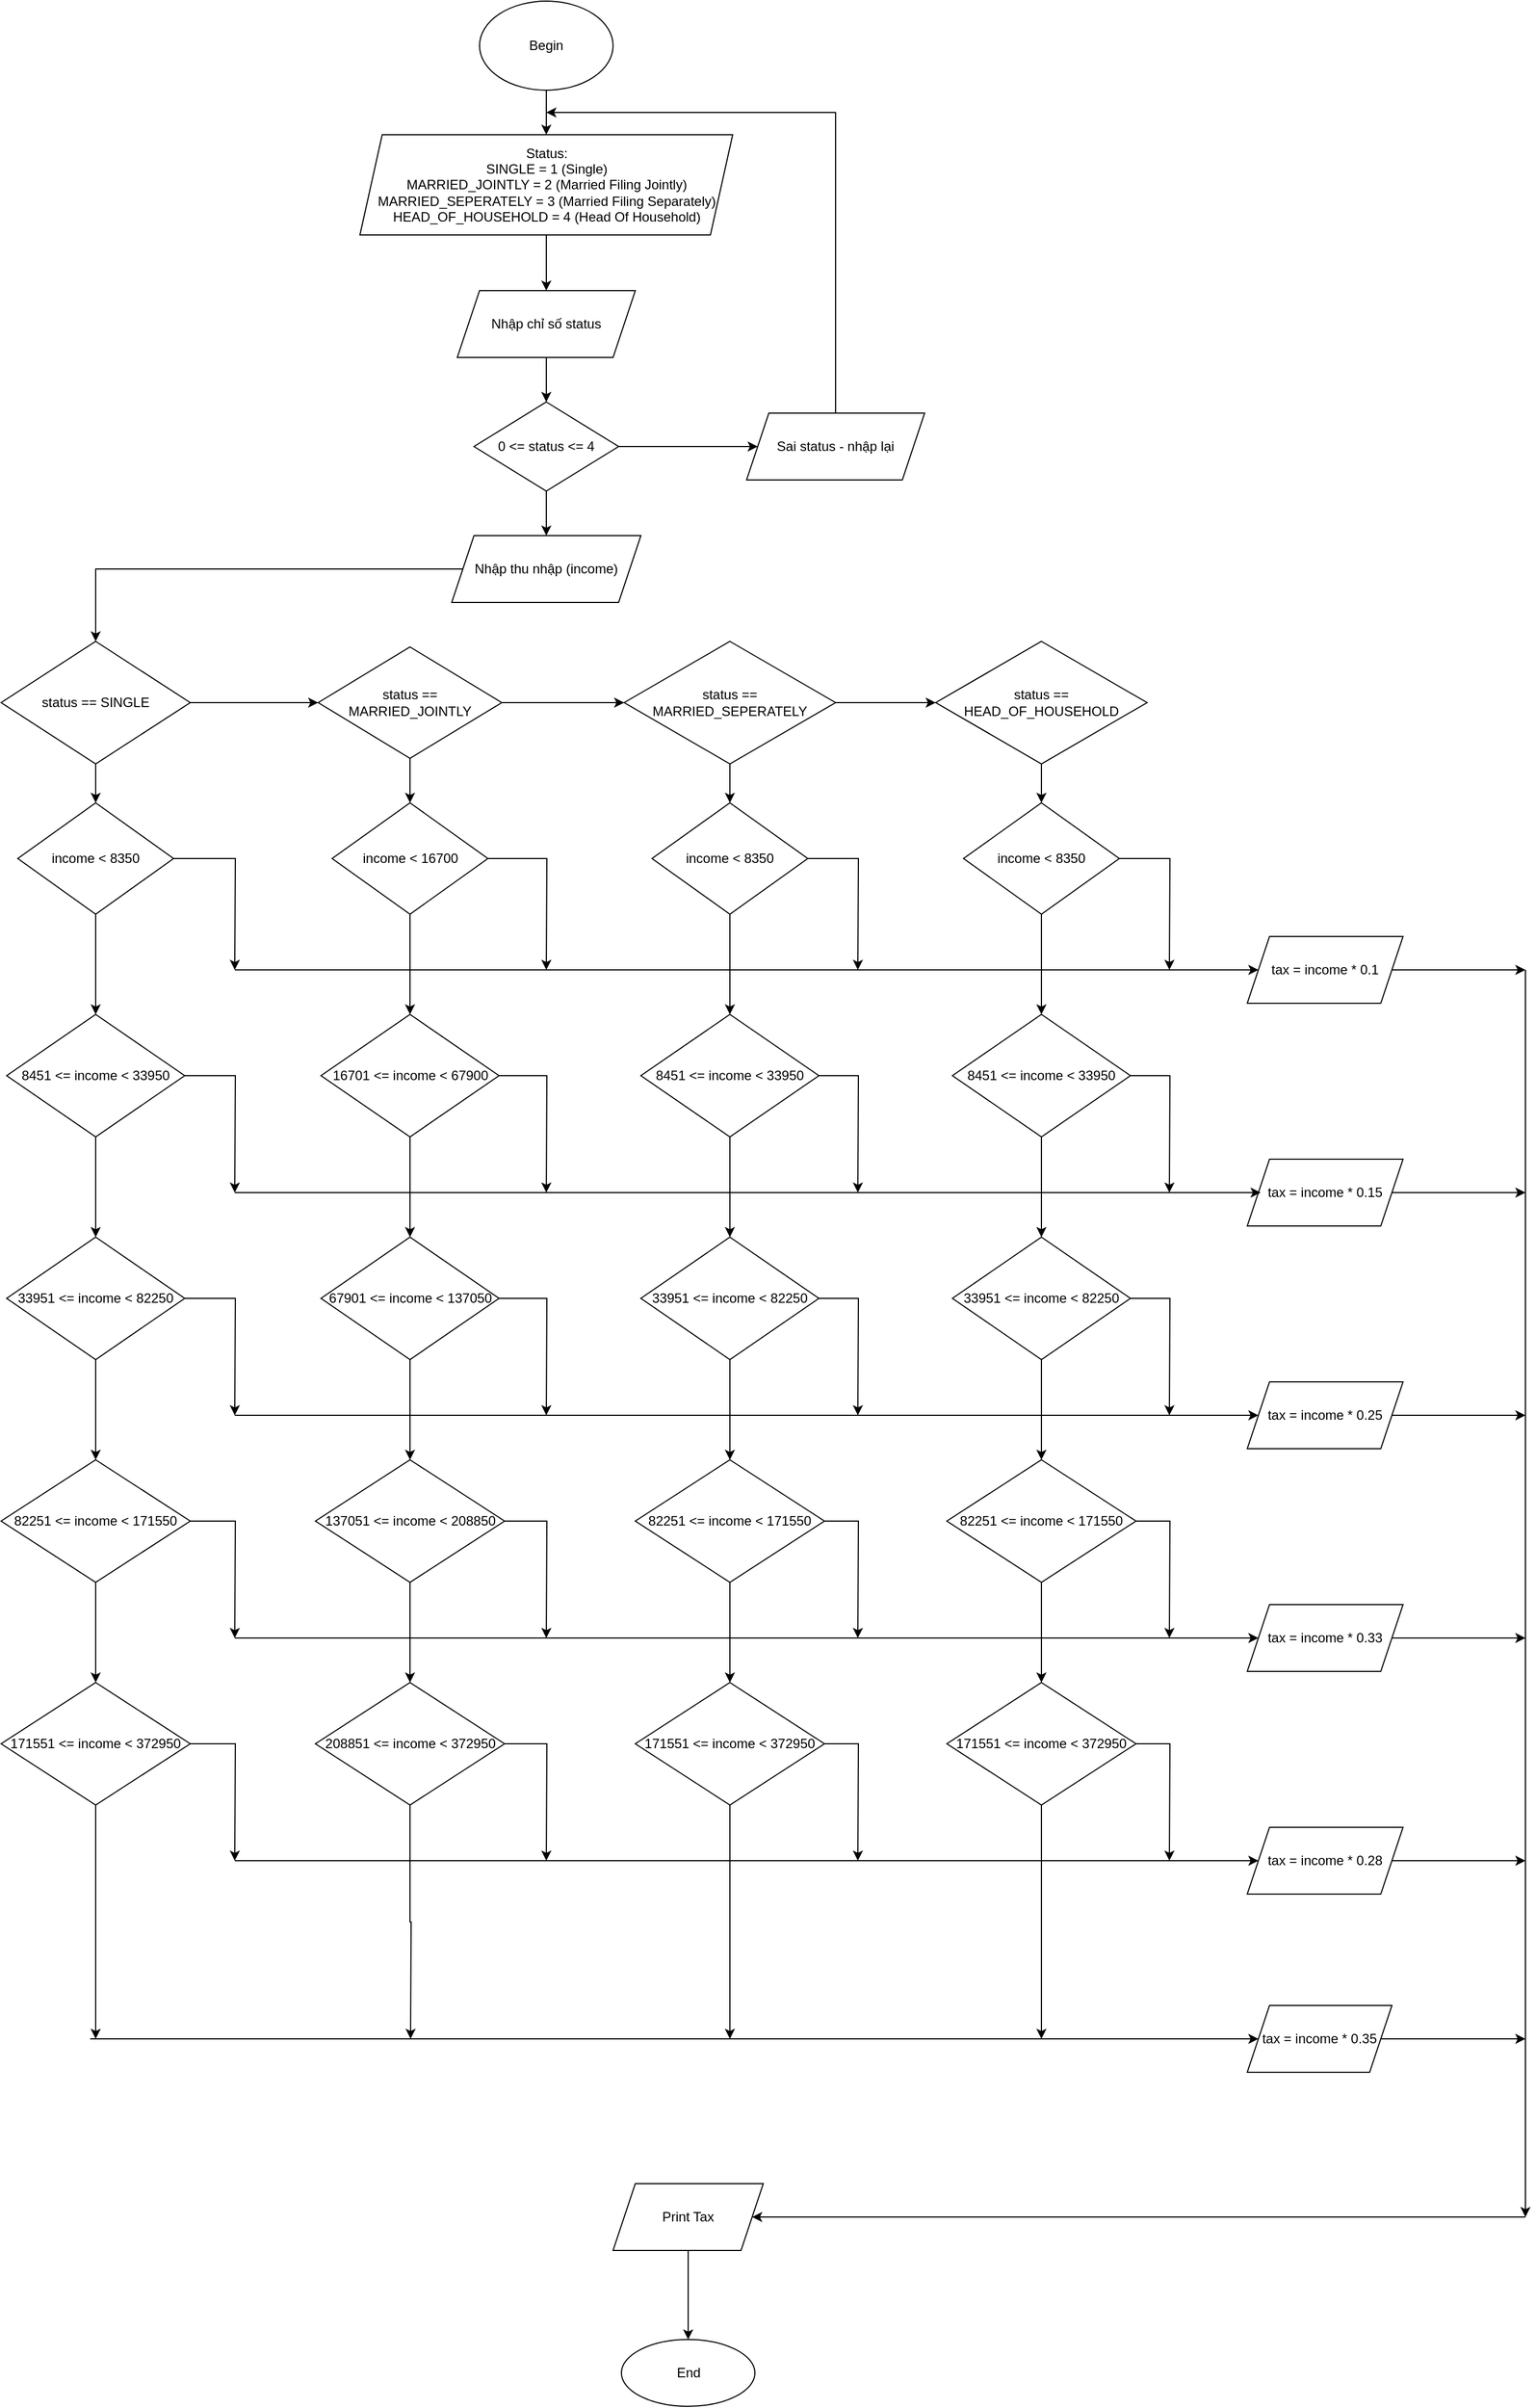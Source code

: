 <mxfile version="15.2.7" type="github">
  <diagram id="C5RBs43oDa-KdzZeNtuy" name="Page-1">
    <mxGraphModel dx="750" dy="317" grid="1" gridSize="10" guides="1" tooltips="1" connect="1" arrows="1" fold="1" page="1" pageScale="1" pageWidth="1169" pageHeight="1654" math="0" shadow="0">
      <root>
        <mxCell id="WIyWlLk6GJQsqaUBKTNV-0" />
        <mxCell id="WIyWlLk6GJQsqaUBKTNV-1" parent="WIyWlLk6GJQsqaUBKTNV-0" />
        <mxCell id="ckWN-J3O00ycEV46TAen-2" style="edgeStyle=orthogonalEdgeStyle;rounded=0;orthogonalLoop=1;jettySize=auto;html=1;entryX=0.5;entryY=0;entryDx=0;entryDy=0;" edge="1" parent="WIyWlLk6GJQsqaUBKTNV-1" source="ckWN-J3O00ycEV46TAen-0" target="ckWN-J3O00ycEV46TAen-1">
          <mxGeometry relative="1" as="geometry" />
        </mxCell>
        <mxCell id="ckWN-J3O00ycEV46TAen-0" value="Begin" style="ellipse;whiteSpace=wrap;html=1;" vertex="1" parent="WIyWlLk6GJQsqaUBKTNV-1">
          <mxGeometry x="500" y="10" width="120" height="80" as="geometry" />
        </mxCell>
        <mxCell id="ckWN-J3O00ycEV46TAen-4" style="edgeStyle=orthogonalEdgeStyle;rounded=0;orthogonalLoop=1;jettySize=auto;html=1;entryX=0.5;entryY=0;entryDx=0;entryDy=0;" edge="1" parent="WIyWlLk6GJQsqaUBKTNV-1" source="ckWN-J3O00ycEV46TAen-1" target="ckWN-J3O00ycEV46TAen-3">
          <mxGeometry relative="1" as="geometry" />
        </mxCell>
        <mxCell id="ckWN-J3O00ycEV46TAen-1" value="Status:&lt;br&gt;SINGLE = 1 (Single)&lt;br&gt;MARRIED_JOINTLY = 2 (Married Filing Jointly)&lt;br&gt;MARRIED_SEPERATELY = 3 (Married Filing Separately)&lt;br&gt;HEAD_OF_HOUSEHOLD = 4 (Head Of Household)" style="shape=parallelogram;perimeter=parallelogramPerimeter;whiteSpace=wrap;html=1;fixedSize=1;" vertex="1" parent="WIyWlLk6GJQsqaUBKTNV-1">
          <mxGeometry x="392.5" y="130" width="335" height="90" as="geometry" />
        </mxCell>
        <mxCell id="ckWN-J3O00ycEV46TAen-6" style="edgeStyle=orthogonalEdgeStyle;rounded=0;orthogonalLoop=1;jettySize=auto;html=1;entryX=0.5;entryY=0;entryDx=0;entryDy=0;" edge="1" parent="WIyWlLk6GJQsqaUBKTNV-1" source="ckWN-J3O00ycEV46TAen-3" target="ckWN-J3O00ycEV46TAen-5">
          <mxGeometry relative="1" as="geometry" />
        </mxCell>
        <mxCell id="ckWN-J3O00ycEV46TAen-3" value="Nhập chỉ số status" style="shape=parallelogram;perimeter=parallelogramPerimeter;whiteSpace=wrap;html=1;fixedSize=1;" vertex="1" parent="WIyWlLk6GJQsqaUBKTNV-1">
          <mxGeometry x="480" y="270" width="160" height="60" as="geometry" />
        </mxCell>
        <mxCell id="ckWN-J3O00ycEV46TAen-8" style="edgeStyle=orthogonalEdgeStyle;rounded=0;orthogonalLoop=1;jettySize=auto;html=1;" edge="1" parent="WIyWlLk6GJQsqaUBKTNV-1" source="ckWN-J3O00ycEV46TAen-5" target="ckWN-J3O00ycEV46TAen-7">
          <mxGeometry relative="1" as="geometry" />
        </mxCell>
        <mxCell id="ckWN-J3O00ycEV46TAen-11" style="edgeStyle=orthogonalEdgeStyle;rounded=0;orthogonalLoop=1;jettySize=auto;html=1;entryX=0.5;entryY=0;entryDx=0;entryDy=0;" edge="1" parent="WIyWlLk6GJQsqaUBKTNV-1" source="ckWN-J3O00ycEV46TAen-5" target="ckWN-J3O00ycEV46TAen-10">
          <mxGeometry relative="1" as="geometry" />
        </mxCell>
        <mxCell id="ckWN-J3O00ycEV46TAen-5" value="0 &amp;lt;= status &amp;lt;= 4" style="rhombus;whiteSpace=wrap;html=1;" vertex="1" parent="WIyWlLk6GJQsqaUBKTNV-1">
          <mxGeometry x="495" y="370" width="130" height="80" as="geometry" />
        </mxCell>
        <mxCell id="ckWN-J3O00ycEV46TAen-9" style="edgeStyle=orthogonalEdgeStyle;rounded=0;orthogonalLoop=1;jettySize=auto;html=1;" edge="1" parent="WIyWlLk6GJQsqaUBKTNV-1" source="ckWN-J3O00ycEV46TAen-7">
          <mxGeometry relative="1" as="geometry">
            <mxPoint x="560" y="110" as="targetPoint" />
            <Array as="points">
              <mxPoint x="820" y="110" />
            </Array>
          </mxGeometry>
        </mxCell>
        <mxCell id="ckWN-J3O00ycEV46TAen-7" value="Sai status - nhập lại" style="shape=parallelogram;perimeter=parallelogramPerimeter;whiteSpace=wrap;html=1;fixedSize=1;" vertex="1" parent="WIyWlLk6GJQsqaUBKTNV-1">
          <mxGeometry x="740" y="380" width="160" height="60" as="geometry" />
        </mxCell>
        <mxCell id="ckWN-J3O00ycEV46TAen-13" style="edgeStyle=orthogonalEdgeStyle;rounded=0;orthogonalLoop=1;jettySize=auto;html=1;entryX=0.5;entryY=0;entryDx=0;entryDy=0;" edge="1" parent="WIyWlLk6GJQsqaUBKTNV-1" source="ckWN-J3O00ycEV46TAen-10" target="ckWN-J3O00ycEV46TAen-12">
          <mxGeometry relative="1" as="geometry" />
        </mxCell>
        <mxCell id="ckWN-J3O00ycEV46TAen-10" value="Nhập thu nhập (income)" style="shape=parallelogram;perimeter=parallelogramPerimeter;whiteSpace=wrap;html=1;fixedSize=1;" vertex="1" parent="WIyWlLk6GJQsqaUBKTNV-1">
          <mxGeometry x="475" y="490" width="170" height="60" as="geometry" />
        </mxCell>
        <mxCell id="ckWN-J3O00ycEV46TAen-63" style="edgeStyle=orthogonalEdgeStyle;rounded=0;orthogonalLoop=1;jettySize=auto;html=1;" edge="1" parent="WIyWlLk6GJQsqaUBKTNV-1" source="ckWN-J3O00ycEV46TAen-12" target="ckWN-J3O00ycEV46TAen-51">
          <mxGeometry relative="1" as="geometry" />
        </mxCell>
        <mxCell id="ckWN-J3O00ycEV46TAen-66" style="edgeStyle=orthogonalEdgeStyle;rounded=0;orthogonalLoop=1;jettySize=auto;html=1;entryX=0.5;entryY=0;entryDx=0;entryDy=0;" edge="1" parent="WIyWlLk6GJQsqaUBKTNV-1" source="ckWN-J3O00ycEV46TAen-12" target="ckWN-J3O00ycEV46TAen-14">
          <mxGeometry relative="1" as="geometry" />
        </mxCell>
        <mxCell id="ckWN-J3O00ycEV46TAen-12" value="status == SINGLE" style="rhombus;whiteSpace=wrap;html=1;" vertex="1" parent="WIyWlLk6GJQsqaUBKTNV-1">
          <mxGeometry x="70" y="585" width="170" height="110" as="geometry" />
        </mxCell>
        <mxCell id="ckWN-J3O00ycEV46TAen-70" style="edgeStyle=orthogonalEdgeStyle;rounded=0;orthogonalLoop=1;jettySize=auto;html=1;" edge="1" parent="WIyWlLk6GJQsqaUBKTNV-1" source="ckWN-J3O00ycEV46TAen-14">
          <mxGeometry relative="1" as="geometry">
            <mxPoint x="280" y="880" as="targetPoint" />
          </mxGeometry>
        </mxCell>
        <mxCell id="ckWN-J3O00ycEV46TAen-75" style="edgeStyle=orthogonalEdgeStyle;rounded=0;orthogonalLoop=1;jettySize=auto;html=1;entryX=0.5;entryY=0;entryDx=0;entryDy=0;" edge="1" parent="WIyWlLk6GJQsqaUBKTNV-1" source="ckWN-J3O00ycEV46TAen-14" target="ckWN-J3O00ycEV46TAen-19">
          <mxGeometry relative="1" as="geometry" />
        </mxCell>
        <mxCell id="ckWN-J3O00ycEV46TAen-14" value="income &amp;lt; 8350" style="rhombus;whiteSpace=wrap;html=1;" vertex="1" parent="WIyWlLk6GJQsqaUBKTNV-1">
          <mxGeometry x="85" y="730" width="140" height="100" as="geometry" />
        </mxCell>
        <mxCell id="ckWN-J3O00ycEV46TAen-118" style="edgeStyle=orthogonalEdgeStyle;rounded=0;orthogonalLoop=1;jettySize=auto;html=1;" edge="1" parent="WIyWlLk6GJQsqaUBKTNV-1" source="ckWN-J3O00ycEV46TAen-16">
          <mxGeometry relative="1" as="geometry">
            <mxPoint x="1440" y="880" as="targetPoint" />
          </mxGeometry>
        </mxCell>
        <mxCell id="ckWN-J3O00ycEV46TAen-16" value="tax = income * 0.1" style="shape=parallelogram;perimeter=parallelogramPerimeter;whiteSpace=wrap;html=1;fixedSize=1;" vertex="1" parent="WIyWlLk6GJQsqaUBKTNV-1">
          <mxGeometry x="1190" y="850" width="140" height="60" as="geometry" />
        </mxCell>
        <mxCell id="ckWN-J3O00ycEV46TAen-79" style="edgeStyle=orthogonalEdgeStyle;rounded=0;orthogonalLoop=1;jettySize=auto;html=1;" edge="1" parent="WIyWlLk6GJQsqaUBKTNV-1" source="ckWN-J3O00ycEV46TAen-19">
          <mxGeometry relative="1" as="geometry">
            <mxPoint x="280" y="1080" as="targetPoint" />
          </mxGeometry>
        </mxCell>
        <mxCell id="ckWN-J3O00ycEV46TAen-84" style="edgeStyle=orthogonalEdgeStyle;rounded=0;orthogonalLoop=1;jettySize=auto;html=1;" edge="1" parent="WIyWlLk6GJQsqaUBKTNV-1" source="ckWN-J3O00ycEV46TAen-19" target="ckWN-J3O00ycEV46TAen-22">
          <mxGeometry relative="1" as="geometry" />
        </mxCell>
        <mxCell id="ckWN-J3O00ycEV46TAen-19" value="8451 &amp;lt;= income &amp;lt; 33950" style="rhombus;whiteSpace=wrap;html=1;" vertex="1" parent="WIyWlLk6GJQsqaUBKTNV-1">
          <mxGeometry x="75" y="920" width="160" height="110" as="geometry" />
        </mxCell>
        <mxCell id="ckWN-J3O00ycEV46TAen-119" style="edgeStyle=orthogonalEdgeStyle;rounded=0;orthogonalLoop=1;jettySize=auto;html=1;" edge="1" parent="WIyWlLk6GJQsqaUBKTNV-1" source="ckWN-J3O00ycEV46TAen-20">
          <mxGeometry relative="1" as="geometry">
            <mxPoint x="1440" y="1080" as="targetPoint" />
          </mxGeometry>
        </mxCell>
        <mxCell id="ckWN-J3O00ycEV46TAen-20" value="tax = income * 0.15" style="shape=parallelogram;perimeter=parallelogramPerimeter;whiteSpace=wrap;html=1;fixedSize=1;" vertex="1" parent="WIyWlLk6GJQsqaUBKTNV-1">
          <mxGeometry x="1190" y="1050" width="140" height="60" as="geometry" />
        </mxCell>
        <mxCell id="ckWN-J3O00ycEV46TAen-88" style="edgeStyle=orthogonalEdgeStyle;rounded=0;orthogonalLoop=1;jettySize=auto;html=1;" edge="1" parent="WIyWlLk6GJQsqaUBKTNV-1" source="ckWN-J3O00ycEV46TAen-22">
          <mxGeometry relative="1" as="geometry">
            <mxPoint x="280" y="1280" as="targetPoint" />
          </mxGeometry>
        </mxCell>
        <mxCell id="ckWN-J3O00ycEV46TAen-93" style="edgeStyle=orthogonalEdgeStyle;rounded=0;orthogonalLoop=1;jettySize=auto;html=1;entryX=0.5;entryY=0;entryDx=0;entryDy=0;" edge="1" parent="WIyWlLk6GJQsqaUBKTNV-1" source="ckWN-J3O00ycEV46TAen-22" target="ckWN-J3O00ycEV46TAen-25">
          <mxGeometry relative="1" as="geometry" />
        </mxCell>
        <mxCell id="ckWN-J3O00ycEV46TAen-22" value="33951 &amp;lt;= income &amp;lt; 82250" style="rhombus;whiteSpace=wrap;html=1;" vertex="1" parent="WIyWlLk6GJQsqaUBKTNV-1">
          <mxGeometry x="75" y="1120" width="160" height="110" as="geometry" />
        </mxCell>
        <mxCell id="ckWN-J3O00ycEV46TAen-120" style="edgeStyle=orthogonalEdgeStyle;rounded=0;orthogonalLoop=1;jettySize=auto;html=1;" edge="1" parent="WIyWlLk6GJQsqaUBKTNV-1" source="ckWN-J3O00ycEV46TAen-23">
          <mxGeometry relative="1" as="geometry">
            <mxPoint x="1440" y="1280" as="targetPoint" />
          </mxGeometry>
        </mxCell>
        <mxCell id="ckWN-J3O00ycEV46TAen-23" value="tax = income * 0.25" style="shape=parallelogram;perimeter=parallelogramPerimeter;whiteSpace=wrap;html=1;fixedSize=1;" vertex="1" parent="WIyWlLk6GJQsqaUBKTNV-1">
          <mxGeometry x="1190" y="1250" width="140" height="60" as="geometry" />
        </mxCell>
        <mxCell id="ckWN-J3O00ycEV46TAen-97" style="edgeStyle=orthogonalEdgeStyle;rounded=0;orthogonalLoop=1;jettySize=auto;html=1;" edge="1" parent="WIyWlLk6GJQsqaUBKTNV-1" source="ckWN-J3O00ycEV46TAen-25">
          <mxGeometry relative="1" as="geometry">
            <mxPoint x="280" y="1480" as="targetPoint" />
          </mxGeometry>
        </mxCell>
        <mxCell id="ckWN-J3O00ycEV46TAen-102" style="edgeStyle=orthogonalEdgeStyle;rounded=0;orthogonalLoop=1;jettySize=auto;html=1;entryX=0.5;entryY=0;entryDx=0;entryDy=0;" edge="1" parent="WIyWlLk6GJQsqaUBKTNV-1" source="ckWN-J3O00ycEV46TAen-25" target="ckWN-J3O00ycEV46TAen-28">
          <mxGeometry relative="1" as="geometry" />
        </mxCell>
        <mxCell id="ckWN-J3O00ycEV46TAen-25" value="82251 &amp;lt;= income &amp;lt; 171550" style="rhombus;whiteSpace=wrap;html=1;" vertex="1" parent="WIyWlLk6GJQsqaUBKTNV-1">
          <mxGeometry x="70" y="1320" width="170" height="110" as="geometry" />
        </mxCell>
        <mxCell id="ckWN-J3O00ycEV46TAen-122" style="edgeStyle=orthogonalEdgeStyle;rounded=0;orthogonalLoop=1;jettySize=auto;html=1;" edge="1" parent="WIyWlLk6GJQsqaUBKTNV-1" source="ckWN-J3O00ycEV46TAen-26">
          <mxGeometry relative="1" as="geometry">
            <mxPoint x="1440" y="1680.0" as="targetPoint" />
          </mxGeometry>
        </mxCell>
        <mxCell id="ckWN-J3O00ycEV46TAen-26" value="tax = income * 0.28" style="shape=parallelogram;perimeter=parallelogramPerimeter;whiteSpace=wrap;html=1;fixedSize=1;" vertex="1" parent="WIyWlLk6GJQsqaUBKTNV-1">
          <mxGeometry x="1190" y="1650" width="140" height="60" as="geometry" />
        </mxCell>
        <mxCell id="ckWN-J3O00ycEV46TAen-106" style="edgeStyle=orthogonalEdgeStyle;rounded=0;orthogonalLoop=1;jettySize=auto;html=1;" edge="1" parent="WIyWlLk6GJQsqaUBKTNV-1" source="ckWN-J3O00ycEV46TAen-28">
          <mxGeometry relative="1" as="geometry">
            <mxPoint x="280" y="1680" as="targetPoint" />
          </mxGeometry>
        </mxCell>
        <mxCell id="ckWN-J3O00ycEV46TAen-111" style="edgeStyle=orthogonalEdgeStyle;rounded=0;orthogonalLoop=1;jettySize=auto;html=1;" edge="1" parent="WIyWlLk6GJQsqaUBKTNV-1" source="ckWN-J3O00ycEV46TAen-28">
          <mxGeometry relative="1" as="geometry">
            <mxPoint x="155" y="1840" as="targetPoint" />
          </mxGeometry>
        </mxCell>
        <mxCell id="ckWN-J3O00ycEV46TAen-28" value="171551 &amp;lt;= income &amp;lt; 372950" style="rhombus;whiteSpace=wrap;html=1;" vertex="1" parent="WIyWlLk6GJQsqaUBKTNV-1">
          <mxGeometry x="70" y="1520" width="170" height="110" as="geometry" />
        </mxCell>
        <mxCell id="ckWN-J3O00ycEV46TAen-121" style="edgeStyle=orthogonalEdgeStyle;rounded=0;orthogonalLoop=1;jettySize=auto;html=1;" edge="1" parent="WIyWlLk6GJQsqaUBKTNV-1" source="ckWN-J3O00ycEV46TAen-29">
          <mxGeometry relative="1" as="geometry">
            <mxPoint x="1440" y="1480.0" as="targetPoint" />
          </mxGeometry>
        </mxCell>
        <mxCell id="ckWN-J3O00ycEV46TAen-29" value="tax = income * 0.33" style="shape=parallelogram;perimeter=parallelogramPerimeter;whiteSpace=wrap;html=1;fixedSize=1;" vertex="1" parent="WIyWlLk6GJQsqaUBKTNV-1">
          <mxGeometry x="1190" y="1450" width="140" height="60" as="geometry" />
        </mxCell>
        <mxCell id="ckWN-J3O00ycEV46TAen-125" style="edgeStyle=orthogonalEdgeStyle;rounded=0;orthogonalLoop=1;jettySize=auto;html=1;" edge="1" parent="WIyWlLk6GJQsqaUBKTNV-1" source="ckWN-J3O00ycEV46TAen-37">
          <mxGeometry relative="1" as="geometry">
            <mxPoint x="1440" y="1840" as="targetPoint" />
          </mxGeometry>
        </mxCell>
        <mxCell id="ckWN-J3O00ycEV46TAen-37" value="tax = income * 0.35" style="shape=parallelogram;perimeter=parallelogramPerimeter;whiteSpace=wrap;html=1;fixedSize=1;" vertex="1" parent="WIyWlLk6GJQsqaUBKTNV-1">
          <mxGeometry x="1190" y="1810" width="130" height="60" as="geometry" />
        </mxCell>
        <mxCell id="ckWN-J3O00ycEV46TAen-65" style="edgeStyle=orthogonalEdgeStyle;rounded=0;orthogonalLoop=1;jettySize=auto;html=1;entryX=0;entryY=0.5;entryDx=0;entryDy=0;" edge="1" parent="WIyWlLk6GJQsqaUBKTNV-1" source="ckWN-J3O00ycEV46TAen-39" target="ckWN-J3O00ycEV46TAen-45">
          <mxGeometry relative="1" as="geometry" />
        </mxCell>
        <mxCell id="ckWN-J3O00ycEV46TAen-68" style="edgeStyle=orthogonalEdgeStyle;rounded=0;orthogonalLoop=1;jettySize=auto;html=1;entryX=0.5;entryY=0;entryDx=0;entryDy=0;" edge="1" parent="WIyWlLk6GJQsqaUBKTNV-1" source="ckWN-J3O00ycEV46TAen-39" target="ckWN-J3O00ycEV46TAen-40">
          <mxGeometry relative="1" as="geometry" />
        </mxCell>
        <mxCell id="ckWN-J3O00ycEV46TAen-39" value="status == &lt;br&gt;MARRIED_SEPERATELY" style="rhombus;whiteSpace=wrap;html=1;" vertex="1" parent="WIyWlLk6GJQsqaUBKTNV-1">
          <mxGeometry x="630" y="585" width="190" height="110" as="geometry" />
        </mxCell>
        <mxCell id="ckWN-J3O00ycEV46TAen-72" style="edgeStyle=orthogonalEdgeStyle;rounded=0;orthogonalLoop=1;jettySize=auto;html=1;" edge="1" parent="WIyWlLk6GJQsqaUBKTNV-1" source="ckWN-J3O00ycEV46TAen-40">
          <mxGeometry relative="1" as="geometry">
            <mxPoint x="840" y="880" as="targetPoint" />
          </mxGeometry>
        </mxCell>
        <mxCell id="ckWN-J3O00ycEV46TAen-77" style="edgeStyle=orthogonalEdgeStyle;rounded=0;orthogonalLoop=1;jettySize=auto;html=1;entryX=0.5;entryY=0;entryDx=0;entryDy=0;" edge="1" parent="WIyWlLk6GJQsqaUBKTNV-1" source="ckWN-J3O00ycEV46TAen-40" target="ckWN-J3O00ycEV46TAen-41">
          <mxGeometry relative="1" as="geometry" />
        </mxCell>
        <mxCell id="ckWN-J3O00ycEV46TAen-40" value="income &amp;lt; 8350" style="rhombus;whiteSpace=wrap;html=1;" vertex="1" parent="WIyWlLk6GJQsqaUBKTNV-1">
          <mxGeometry x="655" y="730" width="140" height="100" as="geometry" />
        </mxCell>
        <mxCell id="ckWN-J3O00ycEV46TAen-81" style="edgeStyle=orthogonalEdgeStyle;rounded=0;orthogonalLoop=1;jettySize=auto;html=1;" edge="1" parent="WIyWlLk6GJQsqaUBKTNV-1" source="ckWN-J3O00ycEV46TAen-41">
          <mxGeometry relative="1" as="geometry">
            <mxPoint x="840" y="1080" as="targetPoint" />
          </mxGeometry>
        </mxCell>
        <mxCell id="ckWN-J3O00ycEV46TAen-86" style="edgeStyle=orthogonalEdgeStyle;rounded=0;orthogonalLoop=1;jettySize=auto;html=1;entryX=0.5;entryY=0;entryDx=0;entryDy=0;" edge="1" parent="WIyWlLk6GJQsqaUBKTNV-1" source="ckWN-J3O00ycEV46TAen-41" target="ckWN-J3O00ycEV46TAen-42">
          <mxGeometry relative="1" as="geometry" />
        </mxCell>
        <mxCell id="ckWN-J3O00ycEV46TAen-41" value="8451 &amp;lt;= income &amp;lt; 33950" style="rhombus;whiteSpace=wrap;html=1;" vertex="1" parent="WIyWlLk6GJQsqaUBKTNV-1">
          <mxGeometry x="645" y="920" width="160" height="110" as="geometry" />
        </mxCell>
        <mxCell id="ckWN-J3O00ycEV46TAen-90" style="edgeStyle=orthogonalEdgeStyle;rounded=0;orthogonalLoop=1;jettySize=auto;html=1;" edge="1" parent="WIyWlLk6GJQsqaUBKTNV-1" source="ckWN-J3O00ycEV46TAen-42">
          <mxGeometry relative="1" as="geometry">
            <mxPoint x="840" y="1280" as="targetPoint" />
          </mxGeometry>
        </mxCell>
        <mxCell id="ckWN-J3O00ycEV46TAen-95" style="edgeStyle=orthogonalEdgeStyle;rounded=0;orthogonalLoop=1;jettySize=auto;html=1;entryX=0.5;entryY=0;entryDx=0;entryDy=0;" edge="1" parent="WIyWlLk6GJQsqaUBKTNV-1" source="ckWN-J3O00ycEV46TAen-42" target="ckWN-J3O00ycEV46TAen-43">
          <mxGeometry relative="1" as="geometry" />
        </mxCell>
        <mxCell id="ckWN-J3O00ycEV46TAen-42" value="33951 &amp;lt;= income &amp;lt; 82250" style="rhombus;whiteSpace=wrap;html=1;" vertex="1" parent="WIyWlLk6GJQsqaUBKTNV-1">
          <mxGeometry x="645" y="1120" width="160" height="110" as="geometry" />
        </mxCell>
        <mxCell id="ckWN-J3O00ycEV46TAen-99" style="edgeStyle=orthogonalEdgeStyle;rounded=0;orthogonalLoop=1;jettySize=auto;html=1;" edge="1" parent="WIyWlLk6GJQsqaUBKTNV-1" source="ckWN-J3O00ycEV46TAen-43">
          <mxGeometry relative="1" as="geometry">
            <mxPoint x="840" y="1480" as="targetPoint" />
          </mxGeometry>
        </mxCell>
        <mxCell id="ckWN-J3O00ycEV46TAen-104" style="edgeStyle=orthogonalEdgeStyle;rounded=0;orthogonalLoop=1;jettySize=auto;html=1;" edge="1" parent="WIyWlLk6GJQsqaUBKTNV-1" source="ckWN-J3O00ycEV46TAen-43" target="ckWN-J3O00ycEV46TAen-44">
          <mxGeometry relative="1" as="geometry" />
        </mxCell>
        <mxCell id="ckWN-J3O00ycEV46TAen-43" value="82251 &amp;lt;= income &amp;lt; 171550" style="rhombus;whiteSpace=wrap;html=1;" vertex="1" parent="WIyWlLk6GJQsqaUBKTNV-1">
          <mxGeometry x="640" y="1320" width="170" height="110" as="geometry" />
        </mxCell>
        <mxCell id="ckWN-J3O00ycEV46TAen-108" style="edgeStyle=orthogonalEdgeStyle;rounded=0;orthogonalLoop=1;jettySize=auto;html=1;" edge="1" parent="WIyWlLk6GJQsqaUBKTNV-1" source="ckWN-J3O00ycEV46TAen-44">
          <mxGeometry relative="1" as="geometry">
            <mxPoint x="840" y="1680" as="targetPoint" />
          </mxGeometry>
        </mxCell>
        <mxCell id="ckWN-J3O00ycEV46TAen-114" style="edgeStyle=orthogonalEdgeStyle;rounded=0;orthogonalLoop=1;jettySize=auto;html=1;" edge="1" parent="WIyWlLk6GJQsqaUBKTNV-1" source="ckWN-J3O00ycEV46TAen-44">
          <mxGeometry relative="1" as="geometry">
            <mxPoint x="725" y="1840" as="targetPoint" />
          </mxGeometry>
        </mxCell>
        <mxCell id="ckWN-J3O00ycEV46TAen-44" value="171551 &amp;lt;= income &amp;lt; 372950" style="rhombus;whiteSpace=wrap;html=1;" vertex="1" parent="WIyWlLk6GJQsqaUBKTNV-1">
          <mxGeometry x="640" y="1520" width="170" height="110" as="geometry" />
        </mxCell>
        <mxCell id="ckWN-J3O00ycEV46TAen-69" style="edgeStyle=orthogonalEdgeStyle;rounded=0;orthogonalLoop=1;jettySize=auto;html=1;entryX=0.5;entryY=0;entryDx=0;entryDy=0;" edge="1" parent="WIyWlLk6GJQsqaUBKTNV-1" source="ckWN-J3O00ycEV46TAen-45" target="ckWN-J3O00ycEV46TAen-46">
          <mxGeometry relative="1" as="geometry" />
        </mxCell>
        <mxCell id="ckWN-J3O00ycEV46TAen-45" value="status == &lt;br&gt;HEAD_OF_HOUSEHOLD" style="rhombus;whiteSpace=wrap;html=1;" vertex="1" parent="WIyWlLk6GJQsqaUBKTNV-1">
          <mxGeometry x="910" y="585" width="190" height="110" as="geometry" />
        </mxCell>
        <mxCell id="ckWN-J3O00ycEV46TAen-73" style="edgeStyle=orthogonalEdgeStyle;rounded=0;orthogonalLoop=1;jettySize=auto;html=1;" edge="1" parent="WIyWlLk6GJQsqaUBKTNV-1" source="ckWN-J3O00ycEV46TAen-46">
          <mxGeometry relative="1" as="geometry">
            <mxPoint x="1120" y="880" as="targetPoint" />
          </mxGeometry>
        </mxCell>
        <mxCell id="ckWN-J3O00ycEV46TAen-78" style="edgeStyle=orthogonalEdgeStyle;rounded=0;orthogonalLoop=1;jettySize=auto;html=1;entryX=0.5;entryY=0;entryDx=0;entryDy=0;" edge="1" parent="WIyWlLk6GJQsqaUBKTNV-1" source="ckWN-J3O00ycEV46TAen-46" target="ckWN-J3O00ycEV46TAen-47">
          <mxGeometry relative="1" as="geometry" />
        </mxCell>
        <mxCell id="ckWN-J3O00ycEV46TAen-46" value="income &amp;lt; 8350" style="rhombus;whiteSpace=wrap;html=1;" vertex="1" parent="WIyWlLk6GJQsqaUBKTNV-1">
          <mxGeometry x="935" y="730" width="140" height="100" as="geometry" />
        </mxCell>
        <mxCell id="ckWN-J3O00ycEV46TAen-82" style="edgeStyle=orthogonalEdgeStyle;rounded=0;orthogonalLoop=1;jettySize=auto;html=1;" edge="1" parent="WIyWlLk6GJQsqaUBKTNV-1" source="ckWN-J3O00ycEV46TAen-47">
          <mxGeometry relative="1" as="geometry">
            <mxPoint x="1120" y="1080" as="targetPoint" />
          </mxGeometry>
        </mxCell>
        <mxCell id="ckWN-J3O00ycEV46TAen-87" style="edgeStyle=orthogonalEdgeStyle;rounded=0;orthogonalLoop=1;jettySize=auto;html=1;entryX=0.5;entryY=0;entryDx=0;entryDy=0;" edge="1" parent="WIyWlLk6GJQsqaUBKTNV-1" source="ckWN-J3O00ycEV46TAen-47" target="ckWN-J3O00ycEV46TAen-48">
          <mxGeometry relative="1" as="geometry" />
        </mxCell>
        <mxCell id="ckWN-J3O00ycEV46TAen-47" value="8451 &amp;lt;= income &amp;lt; 33950" style="rhombus;whiteSpace=wrap;html=1;" vertex="1" parent="WIyWlLk6GJQsqaUBKTNV-1">
          <mxGeometry x="925" y="920" width="160" height="110" as="geometry" />
        </mxCell>
        <mxCell id="ckWN-J3O00ycEV46TAen-91" style="edgeStyle=orthogonalEdgeStyle;rounded=0;orthogonalLoop=1;jettySize=auto;html=1;" edge="1" parent="WIyWlLk6GJQsqaUBKTNV-1" source="ckWN-J3O00ycEV46TAen-48">
          <mxGeometry relative="1" as="geometry">
            <mxPoint x="1120" y="1280" as="targetPoint" />
          </mxGeometry>
        </mxCell>
        <mxCell id="ckWN-J3O00ycEV46TAen-96" style="edgeStyle=orthogonalEdgeStyle;rounded=0;orthogonalLoop=1;jettySize=auto;html=1;entryX=0.5;entryY=0;entryDx=0;entryDy=0;" edge="1" parent="WIyWlLk6GJQsqaUBKTNV-1" source="ckWN-J3O00ycEV46TAen-48" target="ckWN-J3O00ycEV46TAen-49">
          <mxGeometry relative="1" as="geometry" />
        </mxCell>
        <mxCell id="ckWN-J3O00ycEV46TAen-48" value="33951 &amp;lt;= income &amp;lt; 82250" style="rhombus;whiteSpace=wrap;html=1;" vertex="1" parent="WIyWlLk6GJQsqaUBKTNV-1">
          <mxGeometry x="925" y="1120" width="160" height="110" as="geometry" />
        </mxCell>
        <mxCell id="ckWN-J3O00ycEV46TAen-100" style="edgeStyle=orthogonalEdgeStyle;rounded=0;orthogonalLoop=1;jettySize=auto;html=1;" edge="1" parent="WIyWlLk6GJQsqaUBKTNV-1" source="ckWN-J3O00ycEV46TAen-49">
          <mxGeometry relative="1" as="geometry">
            <mxPoint x="1120" y="1480" as="targetPoint" />
          </mxGeometry>
        </mxCell>
        <mxCell id="ckWN-J3O00ycEV46TAen-105" style="edgeStyle=orthogonalEdgeStyle;rounded=0;orthogonalLoop=1;jettySize=auto;html=1;entryX=0.5;entryY=0;entryDx=0;entryDy=0;" edge="1" parent="WIyWlLk6GJQsqaUBKTNV-1" source="ckWN-J3O00ycEV46TAen-49" target="ckWN-J3O00ycEV46TAen-50">
          <mxGeometry relative="1" as="geometry" />
        </mxCell>
        <mxCell id="ckWN-J3O00ycEV46TAen-49" value="82251 &amp;lt;= income &amp;lt; 171550" style="rhombus;whiteSpace=wrap;html=1;" vertex="1" parent="WIyWlLk6GJQsqaUBKTNV-1">
          <mxGeometry x="920" y="1320" width="170" height="110" as="geometry" />
        </mxCell>
        <mxCell id="ckWN-J3O00ycEV46TAen-109" style="edgeStyle=orthogonalEdgeStyle;rounded=0;orthogonalLoop=1;jettySize=auto;html=1;" edge="1" parent="WIyWlLk6GJQsqaUBKTNV-1" source="ckWN-J3O00ycEV46TAen-50">
          <mxGeometry relative="1" as="geometry">
            <mxPoint x="1120" y="1680" as="targetPoint" />
          </mxGeometry>
        </mxCell>
        <mxCell id="ckWN-J3O00ycEV46TAen-115" style="edgeStyle=orthogonalEdgeStyle;rounded=0;orthogonalLoop=1;jettySize=auto;html=1;" edge="1" parent="WIyWlLk6GJQsqaUBKTNV-1" source="ckWN-J3O00ycEV46TAen-50">
          <mxGeometry relative="1" as="geometry">
            <mxPoint x="1005" y="1840" as="targetPoint" />
          </mxGeometry>
        </mxCell>
        <mxCell id="ckWN-J3O00ycEV46TAen-50" value="171551 &amp;lt;= income &amp;lt; 372950" style="rhombus;whiteSpace=wrap;html=1;" vertex="1" parent="WIyWlLk6GJQsqaUBKTNV-1">
          <mxGeometry x="920" y="1520" width="170" height="110" as="geometry" />
        </mxCell>
        <mxCell id="ckWN-J3O00ycEV46TAen-64" style="edgeStyle=orthogonalEdgeStyle;rounded=0;orthogonalLoop=1;jettySize=auto;html=1;entryX=0;entryY=0.5;entryDx=0;entryDy=0;" edge="1" parent="WIyWlLk6GJQsqaUBKTNV-1" source="ckWN-J3O00ycEV46TAen-51" target="ckWN-J3O00ycEV46TAen-39">
          <mxGeometry relative="1" as="geometry" />
        </mxCell>
        <mxCell id="ckWN-J3O00ycEV46TAen-67" style="edgeStyle=orthogonalEdgeStyle;rounded=0;orthogonalLoop=1;jettySize=auto;html=1;entryX=0.5;entryY=0;entryDx=0;entryDy=0;" edge="1" parent="WIyWlLk6GJQsqaUBKTNV-1" source="ckWN-J3O00ycEV46TAen-51" target="ckWN-J3O00ycEV46TAen-52">
          <mxGeometry relative="1" as="geometry" />
        </mxCell>
        <mxCell id="ckWN-J3O00ycEV46TAen-51" value="status == MARRIED_JOINTLY" style="rhombus;whiteSpace=wrap;html=1;" vertex="1" parent="WIyWlLk6GJQsqaUBKTNV-1">
          <mxGeometry x="355" y="590" width="165" height="100" as="geometry" />
        </mxCell>
        <mxCell id="ckWN-J3O00ycEV46TAen-71" style="edgeStyle=orthogonalEdgeStyle;rounded=0;orthogonalLoop=1;jettySize=auto;html=1;" edge="1" parent="WIyWlLk6GJQsqaUBKTNV-1" source="ckWN-J3O00ycEV46TAen-52">
          <mxGeometry relative="1" as="geometry">
            <mxPoint x="560" y="880" as="targetPoint" />
          </mxGeometry>
        </mxCell>
        <mxCell id="ckWN-J3O00ycEV46TAen-76" style="edgeStyle=orthogonalEdgeStyle;rounded=0;orthogonalLoop=1;jettySize=auto;html=1;entryX=0.5;entryY=0;entryDx=0;entryDy=0;" edge="1" parent="WIyWlLk6GJQsqaUBKTNV-1" source="ckWN-J3O00ycEV46TAen-52" target="ckWN-J3O00ycEV46TAen-53">
          <mxGeometry relative="1" as="geometry" />
        </mxCell>
        <mxCell id="ckWN-J3O00ycEV46TAen-52" value="income &amp;lt; 16700" style="rhombus;whiteSpace=wrap;html=1;" vertex="1" parent="WIyWlLk6GJQsqaUBKTNV-1">
          <mxGeometry x="367.5" y="730" width="140" height="100" as="geometry" />
        </mxCell>
        <mxCell id="ckWN-J3O00ycEV46TAen-80" style="edgeStyle=orthogonalEdgeStyle;rounded=0;orthogonalLoop=1;jettySize=auto;html=1;" edge="1" parent="WIyWlLk6GJQsqaUBKTNV-1" source="ckWN-J3O00ycEV46TAen-53">
          <mxGeometry relative="1" as="geometry">
            <mxPoint x="560" y="1080" as="targetPoint" />
          </mxGeometry>
        </mxCell>
        <mxCell id="ckWN-J3O00ycEV46TAen-85" style="edgeStyle=orthogonalEdgeStyle;rounded=0;orthogonalLoop=1;jettySize=auto;html=1;" edge="1" parent="WIyWlLk6GJQsqaUBKTNV-1" source="ckWN-J3O00ycEV46TAen-53" target="ckWN-J3O00ycEV46TAen-54">
          <mxGeometry relative="1" as="geometry" />
        </mxCell>
        <mxCell id="ckWN-J3O00ycEV46TAen-53" value="16701 &amp;lt;= income &amp;lt; 67900" style="rhombus;whiteSpace=wrap;html=1;" vertex="1" parent="WIyWlLk6GJQsqaUBKTNV-1">
          <mxGeometry x="357.5" y="920" width="160" height="110" as="geometry" />
        </mxCell>
        <mxCell id="ckWN-J3O00ycEV46TAen-89" style="edgeStyle=orthogonalEdgeStyle;rounded=0;orthogonalLoop=1;jettySize=auto;html=1;" edge="1" parent="WIyWlLk6GJQsqaUBKTNV-1" source="ckWN-J3O00ycEV46TAen-54">
          <mxGeometry relative="1" as="geometry">
            <mxPoint x="560" y="1280" as="targetPoint" />
          </mxGeometry>
        </mxCell>
        <mxCell id="ckWN-J3O00ycEV46TAen-94" style="edgeStyle=orthogonalEdgeStyle;rounded=0;orthogonalLoop=1;jettySize=auto;html=1;entryX=0.5;entryY=0;entryDx=0;entryDy=0;" edge="1" parent="WIyWlLk6GJQsqaUBKTNV-1" source="ckWN-J3O00ycEV46TAen-54" target="ckWN-J3O00ycEV46TAen-55">
          <mxGeometry relative="1" as="geometry" />
        </mxCell>
        <mxCell id="ckWN-J3O00ycEV46TAen-54" value="67901 &amp;lt;= income &amp;lt; 137050" style="rhombus;whiteSpace=wrap;html=1;" vertex="1" parent="WIyWlLk6GJQsqaUBKTNV-1">
          <mxGeometry x="357.5" y="1120" width="160" height="110" as="geometry" />
        </mxCell>
        <mxCell id="ckWN-J3O00ycEV46TAen-98" style="edgeStyle=orthogonalEdgeStyle;rounded=0;orthogonalLoop=1;jettySize=auto;html=1;" edge="1" parent="WIyWlLk6GJQsqaUBKTNV-1" source="ckWN-J3O00ycEV46TAen-55">
          <mxGeometry relative="1" as="geometry">
            <mxPoint x="560" y="1480" as="targetPoint" />
          </mxGeometry>
        </mxCell>
        <mxCell id="ckWN-J3O00ycEV46TAen-103" style="edgeStyle=orthogonalEdgeStyle;rounded=0;orthogonalLoop=1;jettySize=auto;html=1;entryX=0.5;entryY=0;entryDx=0;entryDy=0;" edge="1" parent="WIyWlLk6GJQsqaUBKTNV-1" source="ckWN-J3O00ycEV46TAen-55" target="ckWN-J3O00ycEV46TAen-56">
          <mxGeometry relative="1" as="geometry" />
        </mxCell>
        <mxCell id="ckWN-J3O00ycEV46TAen-55" value="137051 &amp;lt;= income &amp;lt; 208850" style="rhombus;whiteSpace=wrap;html=1;" vertex="1" parent="WIyWlLk6GJQsqaUBKTNV-1">
          <mxGeometry x="352.5" y="1320" width="170" height="110" as="geometry" />
        </mxCell>
        <mxCell id="ckWN-J3O00ycEV46TAen-107" style="edgeStyle=orthogonalEdgeStyle;rounded=0;orthogonalLoop=1;jettySize=auto;html=1;" edge="1" parent="WIyWlLk6GJQsqaUBKTNV-1" source="ckWN-J3O00ycEV46TAen-56">
          <mxGeometry relative="1" as="geometry">
            <mxPoint x="560" y="1680" as="targetPoint" />
          </mxGeometry>
        </mxCell>
        <mxCell id="ckWN-J3O00ycEV46TAen-112" style="edgeStyle=orthogonalEdgeStyle;rounded=0;orthogonalLoop=1;jettySize=auto;html=1;" edge="1" parent="WIyWlLk6GJQsqaUBKTNV-1" source="ckWN-J3O00ycEV46TAen-56">
          <mxGeometry relative="1" as="geometry">
            <mxPoint x="438" y="1840" as="targetPoint" />
          </mxGeometry>
        </mxCell>
        <mxCell id="ckWN-J3O00ycEV46TAen-56" value="208851 &amp;lt;= income &amp;lt; 372950" style="rhombus;whiteSpace=wrap;html=1;" vertex="1" parent="WIyWlLk6GJQsqaUBKTNV-1">
          <mxGeometry x="352.5" y="1520" width="170" height="110" as="geometry" />
        </mxCell>
        <mxCell id="ckWN-J3O00ycEV46TAen-74" value="" style="endArrow=classic;html=1;" edge="1" parent="WIyWlLk6GJQsqaUBKTNV-1">
          <mxGeometry width="50" height="50" relative="1" as="geometry">
            <mxPoint x="280" y="880" as="sourcePoint" />
            <mxPoint x="1200" y="880" as="targetPoint" />
          </mxGeometry>
        </mxCell>
        <mxCell id="ckWN-J3O00ycEV46TAen-83" value="" style="endArrow=classic;html=1;" edge="1" parent="WIyWlLk6GJQsqaUBKTNV-1">
          <mxGeometry width="50" height="50" relative="1" as="geometry">
            <mxPoint x="280" y="1080" as="sourcePoint" />
            <mxPoint x="1202" y="1080" as="targetPoint" />
            <Array as="points">
              <mxPoint x="480" y="1080" />
            </Array>
          </mxGeometry>
        </mxCell>
        <mxCell id="ckWN-J3O00ycEV46TAen-92" value="" style="endArrow=classic;html=1;" edge="1" parent="WIyWlLk6GJQsqaUBKTNV-1">
          <mxGeometry width="50" height="50" relative="1" as="geometry">
            <mxPoint x="280" y="1280" as="sourcePoint" />
            <mxPoint x="1200" y="1280" as="targetPoint" />
          </mxGeometry>
        </mxCell>
        <mxCell id="ckWN-J3O00ycEV46TAen-101" value="" style="endArrow=classic;html=1;" edge="1" parent="WIyWlLk6GJQsqaUBKTNV-1">
          <mxGeometry width="50" height="50" relative="1" as="geometry">
            <mxPoint x="280" y="1480" as="sourcePoint" />
            <mxPoint x="1200" y="1480" as="targetPoint" />
          </mxGeometry>
        </mxCell>
        <mxCell id="ckWN-J3O00ycEV46TAen-110" value="" style="endArrow=classic;html=1;" edge="1" parent="WIyWlLk6GJQsqaUBKTNV-1">
          <mxGeometry width="50" height="50" relative="1" as="geometry">
            <mxPoint x="280" y="1680" as="sourcePoint" />
            <mxPoint x="1200" y="1680" as="targetPoint" />
          </mxGeometry>
        </mxCell>
        <mxCell id="ckWN-J3O00ycEV46TAen-113" value="" style="endArrow=classic;html=1;entryX=0;entryY=0.5;entryDx=0;entryDy=0;" edge="1" parent="WIyWlLk6GJQsqaUBKTNV-1" target="ckWN-J3O00ycEV46TAen-37">
          <mxGeometry width="50" height="50" relative="1" as="geometry">
            <mxPoint x="150" y="1840" as="sourcePoint" />
            <mxPoint x="480" y="1740" as="targetPoint" />
          </mxGeometry>
        </mxCell>
        <mxCell id="ckWN-J3O00ycEV46TAen-116" value="" style="endArrow=classic;html=1;" edge="1" parent="WIyWlLk6GJQsqaUBKTNV-1">
          <mxGeometry width="50" height="50" relative="1" as="geometry">
            <mxPoint x="1440" y="880" as="sourcePoint" />
            <mxPoint x="1440" y="2000" as="targetPoint" />
          </mxGeometry>
        </mxCell>
        <mxCell id="ckWN-J3O00ycEV46TAen-117" value="" style="endArrow=classic;html=1;entryX=1;entryY=0.5;entryDx=0;entryDy=0;" edge="1" parent="WIyWlLk6GJQsqaUBKTNV-1" target="ckWN-J3O00ycEV46TAen-124">
          <mxGeometry width="50" height="50" relative="1" as="geometry">
            <mxPoint x="1440" y="2000" as="sourcePoint" />
            <mxPoint x="820" y="2000" as="targetPoint" />
          </mxGeometry>
        </mxCell>
        <mxCell id="ckWN-J3O00ycEV46TAen-127" value="" style="edgeStyle=orthogonalEdgeStyle;rounded=0;orthogonalLoop=1;jettySize=auto;html=1;" edge="1" parent="WIyWlLk6GJQsqaUBKTNV-1" source="ckWN-J3O00ycEV46TAen-124" target="ckWN-J3O00ycEV46TAen-126">
          <mxGeometry relative="1" as="geometry" />
        </mxCell>
        <mxCell id="ckWN-J3O00ycEV46TAen-124" value="Print Tax" style="shape=parallelogram;perimeter=parallelogramPerimeter;whiteSpace=wrap;html=1;fixedSize=1;" vertex="1" parent="WIyWlLk6GJQsqaUBKTNV-1">
          <mxGeometry x="620" y="1970" width="135" height="60" as="geometry" />
        </mxCell>
        <mxCell id="ckWN-J3O00ycEV46TAen-126" value="End" style="ellipse;whiteSpace=wrap;html=1;" vertex="1" parent="WIyWlLk6GJQsqaUBKTNV-1">
          <mxGeometry x="627.5" y="2110" width="120" height="60" as="geometry" />
        </mxCell>
      </root>
    </mxGraphModel>
  </diagram>
</mxfile>
